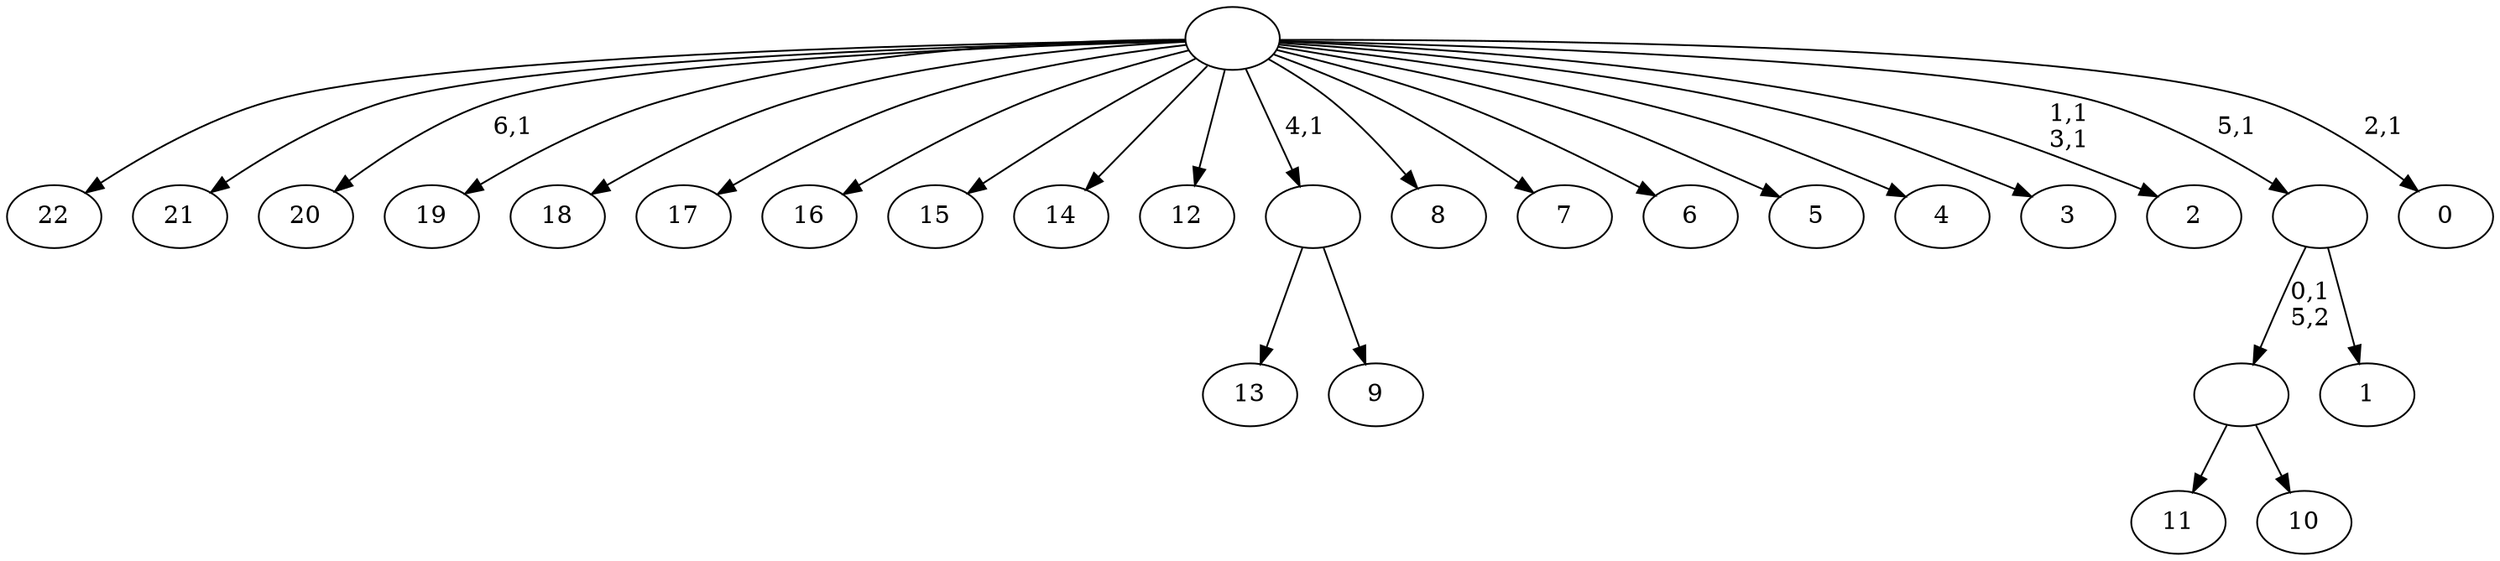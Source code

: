 digraph T {
	30 [label="22"]
	29 [label="21"]
	28 [label="20"]
	26 [label="19"]
	25 [label="18"]
	24 [label="17"]
	23 [label="16"]
	22 [label="15"]
	21 [label="14"]
	20 [label="13"]
	19 [label="12"]
	18 [label="11"]
	17 [label="10"]
	16 [label=""]
	15 [label="9"]
	14 [label=""]
	13 [label="8"]
	12 [label="7"]
	11 [label="6"]
	10 [label="5"]
	9 [label="4"]
	8 [label="3"]
	7 [label="2"]
	4 [label="1"]
	3 [label=""]
	2 [label="0"]
	0 [label=""]
	16 -> 18 [label=""]
	16 -> 17 [label=""]
	14 -> 20 [label=""]
	14 -> 15 [label=""]
	3 -> 16 [label="0,1\n5,2"]
	3 -> 4 [label=""]
	0 -> 2 [label="2,1"]
	0 -> 7 [label="1,1\n3,1"]
	0 -> 28 [label="6,1"]
	0 -> 30 [label=""]
	0 -> 29 [label=""]
	0 -> 26 [label=""]
	0 -> 25 [label=""]
	0 -> 24 [label=""]
	0 -> 23 [label=""]
	0 -> 22 [label=""]
	0 -> 21 [label=""]
	0 -> 19 [label=""]
	0 -> 14 [label="4,1"]
	0 -> 13 [label=""]
	0 -> 12 [label=""]
	0 -> 11 [label=""]
	0 -> 10 [label=""]
	0 -> 9 [label=""]
	0 -> 8 [label=""]
	0 -> 3 [label="5,1"]
}

